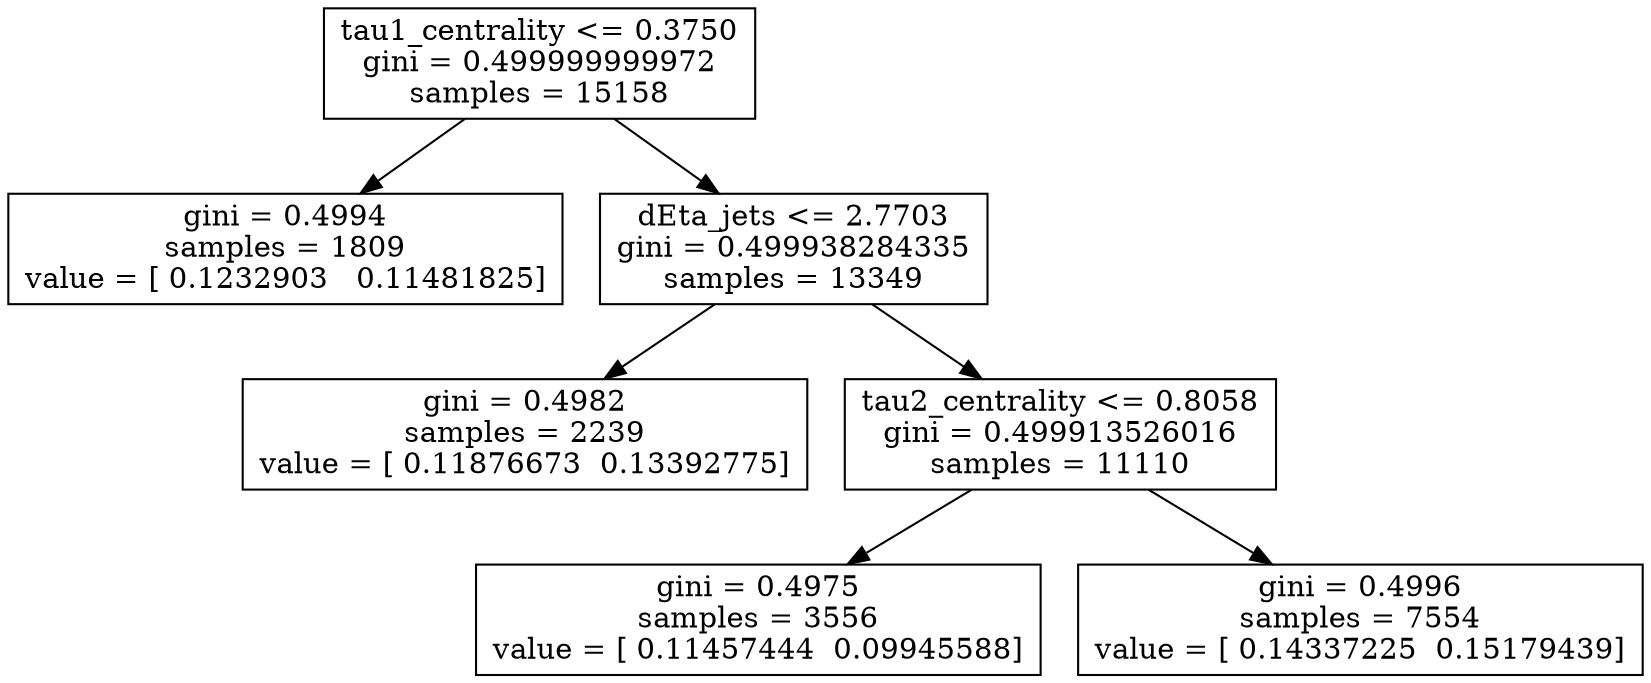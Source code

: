 digraph Tree {
0 [label="tau1_centrality <= 0.3750\ngini = 0.499999999972\nsamples = 15158", shape="box"] ;
1 [label="gini = 0.4994\nsamples = 1809\nvalue = [ 0.1232903   0.11481825]", shape="box"] ;
0 -> 1 ;
2 [label="dEta_jets <= 2.7703\ngini = 0.499938284335\nsamples = 13349", shape="box"] ;
0 -> 2 ;
3 [label="gini = 0.4982\nsamples = 2239\nvalue = [ 0.11876673  0.13392775]", shape="box"] ;
2 -> 3 ;
4 [label="tau2_centrality <= 0.8058\ngini = 0.499913526016\nsamples = 11110", shape="box"] ;
2 -> 4 ;
5 [label="gini = 0.4975\nsamples = 3556\nvalue = [ 0.11457444  0.09945588]", shape="box"] ;
4 -> 5 ;
6 [label="gini = 0.4996\nsamples = 7554\nvalue = [ 0.14337225  0.15179439]", shape="box"] ;
4 -> 6 ;
}
